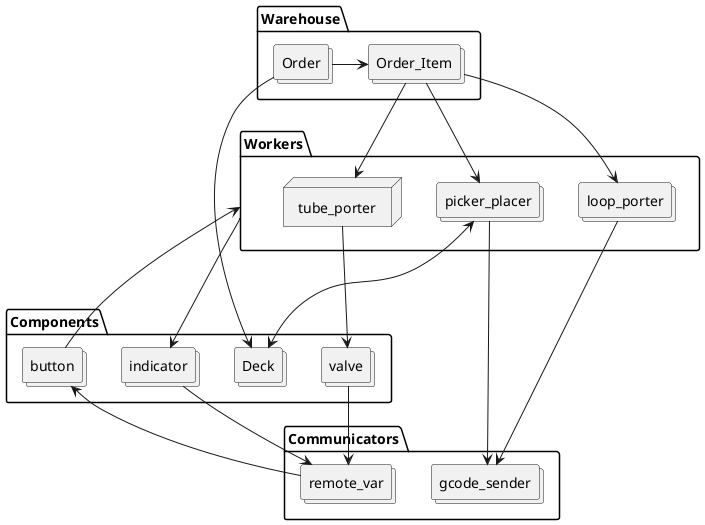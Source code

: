@startuml
allowmixing

folder Warehouse{
    collections Order
    collections Order_Item
    Order -> Order_Item
}

folder Workers{
    collections loop_porter
    collections picker_placer
    node tube_porter
}
Order_Item --> loop_porter
Order_Item -->picker_placer
Order_Item --> tube_porter

folder Components{
    collections Deck
    collections indicator
    collections button
    collections valve
}
Order ---> Deck
Workers ---> indicator
tube_porter ---> valve
Workers <--- button
picker_placer <--> Deck


folder Communicators{
    collections gcode_sender
    collections remote_var
}
loop_porter ---> gcode_sender
picker_placer ---> gcode_sender
indicator --> remote_var
valve --> remote_var
button <-- remote_var

@enduml